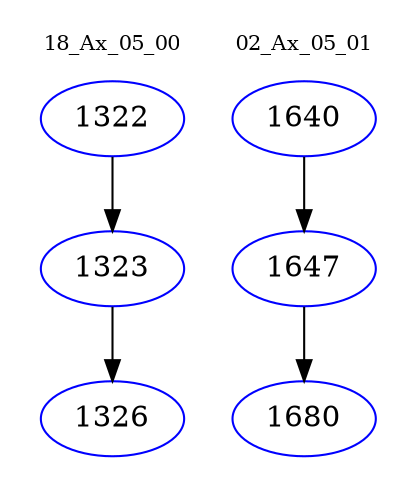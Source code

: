 digraph{
subgraph cluster_0 {
color = white
label = "18_Ax_05_00";
fontsize=10;
T0_1322 [label="1322", color="blue"]
T0_1322 -> T0_1323 [color="black"]
T0_1323 [label="1323", color="blue"]
T0_1323 -> T0_1326 [color="black"]
T0_1326 [label="1326", color="blue"]
}
subgraph cluster_1 {
color = white
label = "02_Ax_05_01";
fontsize=10;
T1_1640 [label="1640", color="blue"]
T1_1640 -> T1_1647 [color="black"]
T1_1647 [label="1647", color="blue"]
T1_1647 -> T1_1680 [color="black"]
T1_1680 [label="1680", color="blue"]
}
}

